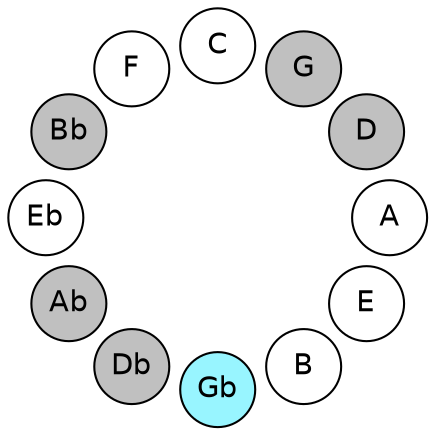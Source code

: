 
graph {

layout = circo;
mindist = .1

node [shape = circle, fontname = Helvetica, margin = 0, style = filled]
edge [style=invis]

subgraph 1 {
	E -- B -- Gb -- Db -- Ab -- Eb -- Bb -- F -- C -- G -- D -- A -- E
}

E [fillcolor = white];
B [fillcolor = white];
Gb [fillcolor = cadetblue1];
Db [fillcolor = gray];
Ab [fillcolor = gray];
Eb [fillcolor = white];
Bb [fillcolor = gray];
F [fillcolor = white];
C [fillcolor = white];
G [fillcolor = gray];
D [fillcolor = gray];
A [fillcolor = white];
}
